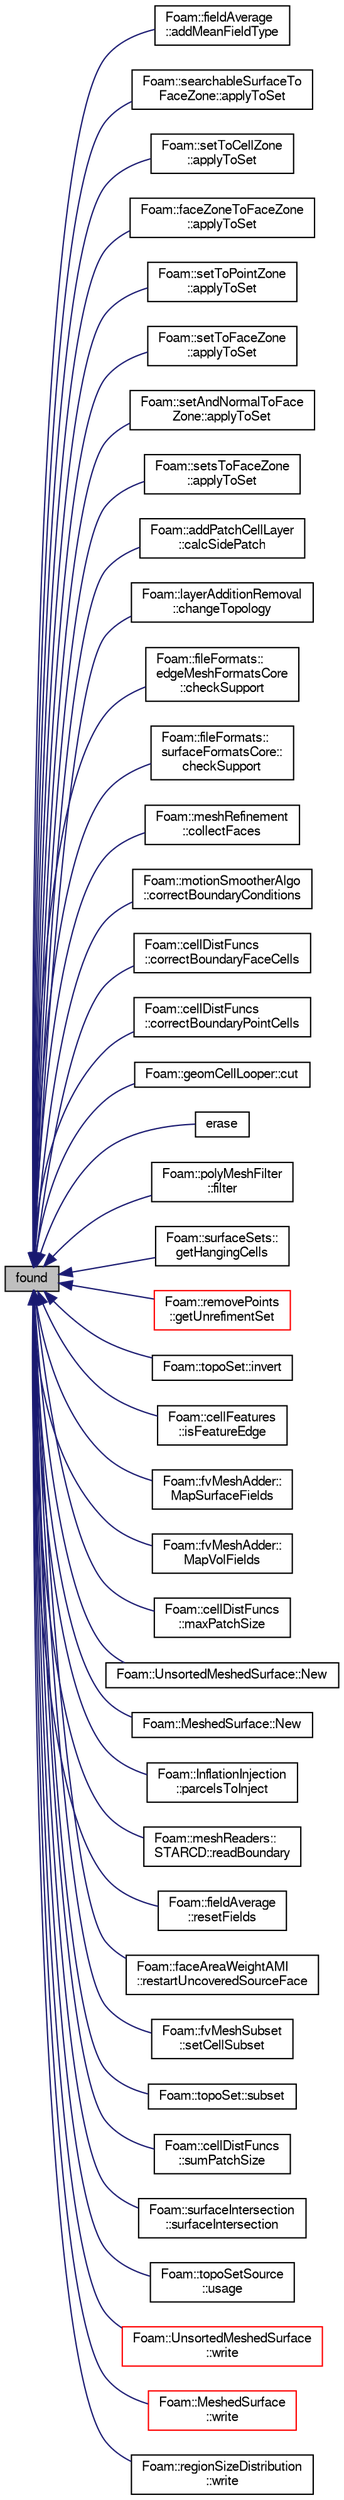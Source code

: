 digraph "found"
{
  bgcolor="transparent";
  edge [fontname="FreeSans",fontsize="10",labelfontname="FreeSans",labelfontsize="10"];
  node [fontname="FreeSans",fontsize="10",shape=record];
  rankdir="LR";
  Node1 [label="found",height=0.2,width=0.4,color="black", fillcolor="grey75", style="filled" fontcolor="black"];
  Node1 -> Node2 [dir="back",color="midnightblue",fontsize="10",style="solid",fontname="FreeSans"];
  Node2 [label="Foam::fieldAverage\l::addMeanFieldType",height=0.2,width=0.4,color="black",URL="$a00735.html#a7db677ab6b4a94ae86c52cd30842e67e",tooltip="Add mean average field to database. "];
  Node1 -> Node3 [dir="back",color="midnightblue",fontsize="10",style="solid",fontname="FreeSans"];
  Node3 [label="Foam::searchableSurfaceTo\lFaceZone::applyToSet",height=0.2,width=0.4,color="black",URL="$a02203.html#a9209c8f0dadc97abefaea99f168a85ae"];
  Node1 -> Node4 [dir="back",color="midnightblue",fontsize="10",style="solid",fontname="FreeSans"];
  Node4 [label="Foam::setToCellZone\l::applyToSet",height=0.2,width=0.4,color="black",URL="$a02214.html#a9209c8f0dadc97abefaea99f168a85ae"];
  Node1 -> Node5 [dir="back",color="midnightblue",fontsize="10",style="solid",fontname="FreeSans"];
  Node5 [label="Foam::faceZoneToFaceZone\l::applyToSet",height=0.2,width=0.4,color="black",URL="$a00723.html#a9209c8f0dadc97abefaea99f168a85ae"];
  Node1 -> Node6 [dir="back",color="midnightblue",fontsize="10",style="solid",fontname="FreeSans"];
  Node6 [label="Foam::setToPointZone\l::applyToSet",height=0.2,width=0.4,color="black",URL="$a02216.html#a9209c8f0dadc97abefaea99f168a85ae"];
  Node1 -> Node7 [dir="back",color="midnightblue",fontsize="10",style="solid",fontname="FreeSans"];
  Node7 [label="Foam::setToFaceZone\l::applyToSet",height=0.2,width=0.4,color="black",URL="$a02215.html#a9209c8f0dadc97abefaea99f168a85ae"];
  Node1 -> Node8 [dir="back",color="midnightblue",fontsize="10",style="solid",fontname="FreeSans"];
  Node8 [label="Foam::setAndNormalToFace\lZone::applyToSet",height=0.2,width=0.4,color="black",URL="$a02211.html#a9209c8f0dadc97abefaea99f168a85ae"];
  Node1 -> Node9 [dir="back",color="midnightblue",fontsize="10",style="solid",fontname="FreeSans"];
  Node9 [label="Foam::setsToFaceZone\l::applyToSet",height=0.2,width=0.4,color="black",URL="$a02212.html#a9209c8f0dadc97abefaea99f168a85ae"];
  Node1 -> Node10 [dir="back",color="midnightblue",fontsize="10",style="solid",fontname="FreeSans"];
  Node10 [label="Foam::addPatchCellLayer\l::calcSidePatch",height=0.2,width=0.4,color="black",URL="$a00025.html#a25346f181e6f56df9a1839ff94eea581",tooltip="Boundary edges get extruded into boundary faces. Determine patch. "];
  Node1 -> Node11 [dir="back",color="midnightblue",fontsize="10",style="solid",fontname="FreeSans"];
  Node11 [label="Foam::layerAdditionRemoval\l::changeTopology",height=0.2,width=0.4,color="black",URL="$a01237.html#a068d5efab18f428fe0fd6c1e962420a2",tooltip="Check for topology change. "];
  Node1 -> Node12 [dir="back",color="midnightblue",fontsize="10",style="solid",fontname="FreeSans"];
  Node12 [label="Foam::fileFormats::\ledgeMeshFormatsCore\l::checkSupport",height=0.2,width=0.4,color="black",URL="$a00597.html#adc9c27fa793257f88a57c1a24e3a7dfd"];
  Node1 -> Node13 [dir="back",color="midnightblue",fontsize="10",style="solid",fontname="FreeSans"];
  Node13 [label="Foam::fileFormats::\lsurfaceFormatsCore::\lcheckSupport",height=0.2,width=0.4,color="black",URL="$a02412.html#adc9c27fa793257f88a57c1a24e3a7dfd"];
  Node1 -> Node14 [dir="back",color="midnightblue",fontsize="10",style="solid",fontname="FreeSans"];
  Node14 [label="Foam::meshRefinement\l::collectFaces",height=0.2,width=0.4,color="black",URL="$a01428.html#ab746ad147ec1a565a262c5ff297c8694"];
  Node1 -> Node15 [dir="back",color="midnightblue",fontsize="10",style="solid",fontname="FreeSans"];
  Node15 [label="Foam::motionSmootherAlgo\l::correctBoundaryConditions",height=0.2,width=0.4,color="black",URL="$a01487.html#a05d184b200b1ed01aecb634089abaa9b",tooltip="Special correctBoundaryConditions which evaluates fixedValue. "];
  Node1 -> Node16 [dir="back",color="midnightblue",fontsize="10",style="solid",fontname="FreeSans"];
  Node16 [label="Foam::cellDistFuncs\l::correctBoundaryFaceCells",height=0.2,width=0.4,color="black",URL="$a00199.html#a5198bdca2e34eb1b084a525b90740576",tooltip="Correct all cells connected to boundary (via face). Sets values in. "];
  Node1 -> Node17 [dir="back",color="midnightblue",fontsize="10",style="solid",fontname="FreeSans"];
  Node17 [label="Foam::cellDistFuncs\l::correctBoundaryPointCells",height=0.2,width=0.4,color="black",URL="$a00199.html#a7438151f39b383ddccb8cb95cf77202f",tooltip="Correct all cells connected to wall (via point). Sets values in. "];
  Node1 -> Node18 [dir="back",color="midnightblue",fontsize="10",style="solid",fontname="FreeSans"];
  Node18 [label="Foam::geomCellLooper::cut",height=0.2,width=0.4,color="black",URL="$a00892.html#ae441aaf74ea7c5d77ba3bd7ddfcb919b",tooltip="Same but now also base point of cut provided (instead of always. "];
  Node1 -> Node19 [dir="back",color="midnightblue",fontsize="10",style="solid",fontname="FreeSans"];
  Node19 [label="erase",height=0.2,width=0.4,color="black",URL="$a00959.html#a3444d45916d6bb0e21b2b8d969183329"];
  Node1 -> Node20 [dir="back",color="midnightblue",fontsize="10",style="solid",fontname="FreeSans"];
  Node20 [label="Foam::polyMeshFilter\l::filter",height=0.2,width=0.4,color="black",URL="$a01863.html#affe97b99041b1eddbb84464aff9f560d",tooltip="Filter all faces that are in the face set. "];
  Node1 -> Node21 [dir="back",color="midnightblue",fontsize="10",style="solid",fontname="FreeSans"];
  Node21 [label="Foam::surfaceSets::\lgetHangingCells",height=0.2,width=0.4,color="black",URL="$a02426.html#a132f4892a58ea8f9478b78c38c9747d7",tooltip="Get cells using points on &#39;outside&#39; only. "];
  Node1 -> Node22 [dir="back",color="midnightblue",fontsize="10",style="solid",fontname="FreeSans"];
  Node22 [label="Foam::removePoints\l::getUnrefimentSet",height=0.2,width=0.4,color="red",URL="$a02099.html#a28398a6f2c4cfed4668de2daa457202c",tooltip="Given set of faces to restore calculates a consistent set of. "];
  Node1 -> Node23 [dir="back",color="midnightblue",fontsize="10",style="solid",fontname="FreeSans"];
  Node23 [label="Foam::topoSet::invert",height=0.2,width=0.4,color="black",URL="$a02563.html#a35fb7dbde3f7be406451bf0a8eb57d2e",tooltip="Invert contents. (insert all members 0..maxLen-1 which were not in. "];
  Node1 -> Node24 [dir="back",color="midnightblue",fontsize="10",style="solid",fontname="FreeSans"];
  Node24 [label="Foam::cellFeatures\l::isFeatureEdge",height=0.2,width=0.4,color="black",URL="$a00201.html#acc2cb508f87a1547cb4a2113dc21be5b",tooltip="Is edge a feature edge (uniquely determined since on cell. "];
  Node1 -> Node25 [dir="back",color="midnightblue",fontsize="10",style="solid",fontname="FreeSans"];
  Node25 [label="Foam::fvMeshAdder::\lMapSurfaceFields",height=0.2,width=0.4,color="black",URL="$a00852.html#ac922e4c0c5c9f6ad9cca372ef61c0da5",tooltip="Map all surfaceFields of Type. "];
  Node1 -> Node26 [dir="back",color="midnightblue",fontsize="10",style="solid",fontname="FreeSans"];
  Node26 [label="Foam::fvMeshAdder::\lMapVolFields",height=0.2,width=0.4,color="black",URL="$a00852.html#a46a9dc762edc65a8de2d5f8e47dca058",tooltip="Map all volFields of Type. "];
  Node1 -> Node27 [dir="back",color="midnightblue",fontsize="10",style="solid",fontname="FreeSans"];
  Node27 [label="Foam::cellDistFuncs\l::maxPatchSize",height=0.2,width=0.4,color="black",URL="$a00199.html#a9dbd26fb9886d27b927f529e84960b1d",tooltip="Size of largest patch (out of supplied subset of patches) "];
  Node1 -> Node28 [dir="back",color="midnightblue",fontsize="10",style="solid",fontname="FreeSans"];
  Node28 [label="Foam::UnsortedMeshedSurface::New",height=0.2,width=0.4,color="black",URL="$a02685.html#a0d107d720a05dc2039013b162e3571a6",tooltip="Select constructed from filename (explicit extension) "];
  Node1 -> Node29 [dir="back",color="midnightblue",fontsize="10",style="solid",fontname="FreeSans"];
  Node29 [label="Foam::MeshedSurface::New",height=0.2,width=0.4,color="black",URL="$a01422.html#ac060d7da1f1fc950f8c3cc70c621bbc3",tooltip="Select constructed from filename (explicit extension) "];
  Node1 -> Node30 [dir="back",color="midnightblue",fontsize="10",style="solid",fontname="FreeSans"];
  Node30 [label="Foam::InflationInjection\l::parcelsToInject",height=0.2,width=0.4,color="black",URL="$a01061.html#a4c4730db6620caeb697dfb15e7ed265a",tooltip="Number of parcels to introduce relative to SOI. "];
  Node1 -> Node31 [dir="back",color="midnightblue",fontsize="10",style="solid",fontname="FreeSans"];
  Node31 [label="Foam::meshReaders::\lSTARCD::readBoundary",height=0.2,width=0.4,color="black",URL="$a02360.html#aaa5ec51e2b805018e53dda083fdaf762",tooltip="Read boundary (cell/face) definitions. "];
  Node1 -> Node32 [dir="back",color="midnightblue",fontsize="10",style="solid",fontname="FreeSans"];
  Node32 [label="Foam::fieldAverage\l::resetFields",height=0.2,width=0.4,color="black",URL="$a00735.html#aba5fbc3ac9cbf0cef1a693db7431c0c4",tooltip="Checkout fields (causes deletion) from the database. "];
  Node1 -> Node33 [dir="back",color="midnightblue",fontsize="10",style="solid",fontname="FreeSans"];
  Node33 [label="Foam::faceAreaWeightAMI\l::restartUncoveredSourceFace",height=0.2,width=0.4,color="black",URL="$a00696.html#ab8d201787596bb305b4f7fa6b0042fec",tooltip="Attempt to re-evaluate source faces that have not been included. "];
  Node1 -> Node34 [dir="back",color="midnightblue",fontsize="10",style="solid",fontname="FreeSans"];
  Node34 [label="Foam::fvMeshSubset\l::setCellSubset",height=0.2,width=0.4,color="black",URL="$a00856.html#a7007bf1daafcf75caa93fdb67143236e",tooltip="Set the subset. Create &quot;oldInternalFaces&quot; patch for exposed. "];
  Node1 -> Node35 [dir="back",color="midnightblue",fontsize="10",style="solid",fontname="FreeSans"];
  Node35 [label="Foam::topoSet::subset",height=0.2,width=0.4,color="black",URL="$a02563.html#aca3bc27ef071fc2fccd797b459d8d979",tooltip="Subset contents. Only elements present in both sets remain. "];
  Node1 -> Node36 [dir="back",color="midnightblue",fontsize="10",style="solid",fontname="FreeSans"];
  Node36 [label="Foam::cellDistFuncs\l::sumPatchSize",height=0.2,width=0.4,color="black",URL="$a00199.html#ad24aa3f8f45e32efb6f983ba75205bed",tooltip="Sum of patch sizes (out of supplied subset of patches). "];
  Node1 -> Node37 [dir="back",color="midnightblue",fontsize="10",style="solid",fontname="FreeSans"];
  Node37 [label="Foam::surfaceIntersection\l::surfaceIntersection",height=0.2,width=0.4,color="black",URL="$a02416.html#a18e6a04334661f9c57af4d5b5b702b68",tooltip="Construct from precalculated intersection information. "];
  Node1 -> Node38 [dir="back",color="midnightblue",fontsize="10",style="solid",fontname="FreeSans"];
  Node38 [label="Foam::topoSetSource\l::usage",height=0.2,width=0.4,color="black",URL="$a02564.html#afe8d1d5400c763d032890a2746ffdbf8"];
  Node1 -> Node39 [dir="back",color="midnightblue",fontsize="10",style="solid",fontname="FreeSans"];
  Node39 [label="Foam::UnsortedMeshedSurface\l::write",height=0.2,width=0.4,color="red",URL="$a02685.html#a8eea7f3ea6f24bb7a37ee7ef16a1ad10",tooltip="Write to file. "];
  Node1 -> Node40 [dir="back",color="midnightblue",fontsize="10",style="solid",fontname="FreeSans"];
  Node40 [label="Foam::MeshedSurface\l::write",height=0.2,width=0.4,color="red",URL="$a01422.html#ab71924a9723cd4ecad89b737a66a39e8",tooltip="Write to file. "];
  Node1 -> Node41 [dir="back",color="midnightblue",fontsize="10",style="solid",fontname="FreeSans"];
  Node41 [label="Foam::regionSizeDistribution\l::write",height=0.2,width=0.4,color="black",URL="$a02080.html#aac759501cf6c7895a70eecbef0226ae1",tooltip="Calculate the regionSizeDistribution and write. "];
}
